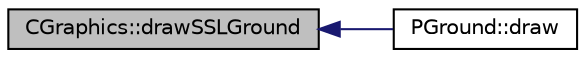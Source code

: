 digraph "CGraphics::drawSSLGround"
{
 // INTERACTIVE_SVG=YES
  edge [fontname="Helvetica",fontsize="10",labelfontname="Helvetica",labelfontsize="10"];
  node [fontname="Helvetica",fontsize="10",shape=record];
  rankdir="LR";
  Node1 [label="CGraphics::drawSSLGround",height=0.2,width=0.4,color="black", fillcolor="grey75", style="filled", fontcolor="black"];
  Node1 -> Node2 [dir="back",color="midnightblue",fontsize="10",style="solid",fontname="Helvetica"];
  Node2 [label="PGround::draw",height=0.2,width=0.4,color="black", fillcolor="white", style="filled",URL="$da/d63/class_p_ground.html#a6d9d4a949b8e0079b10e72b6cd12328b"];
}
